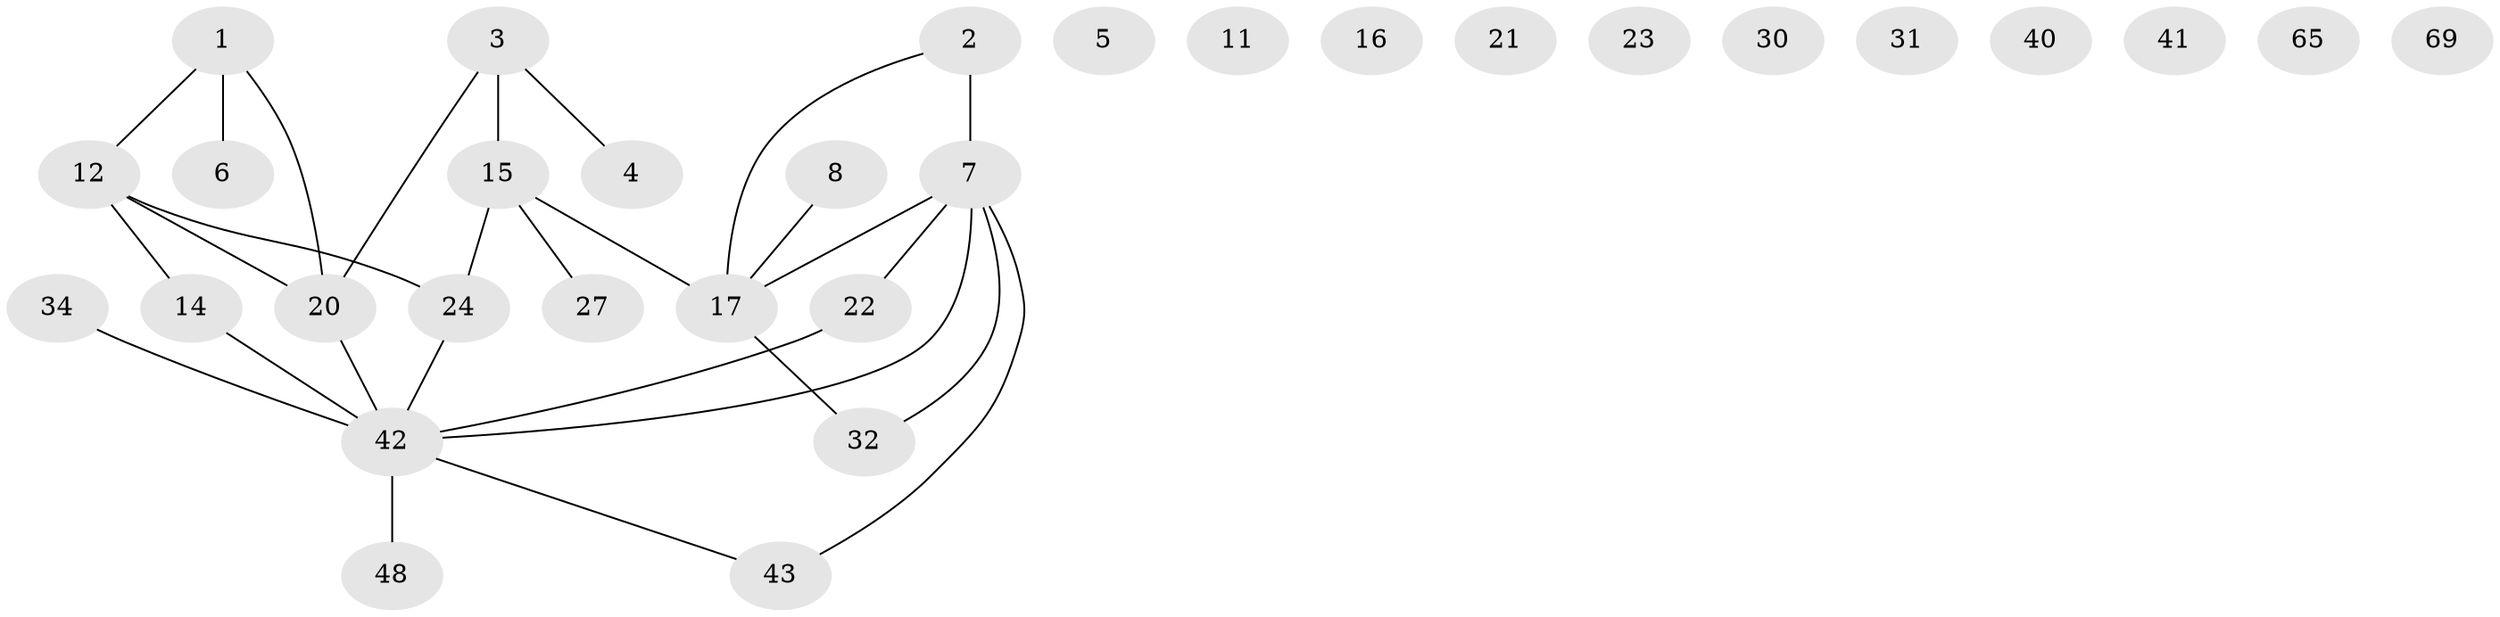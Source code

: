 // original degree distribution, {2: 0.2714285714285714, 3: 0.24285714285714285, 1: 0.22857142857142856, 0: 0.14285714285714285, 4: 0.08571428571428572, 6: 0.014285714285714285, 5: 0.014285714285714285}
// Generated by graph-tools (version 1.1) at 2025/16/03/04/25 18:16:28]
// undirected, 31 vertices, 28 edges
graph export_dot {
graph [start="1"]
  node [color=gray90,style=filled];
  1 [super="+60+49"];
  2 [super="+59+10"];
  3 [super="+33+25"];
  4;
  5;
  6 [super="+13+52+39"];
  7 [super="+28+9"];
  8;
  11;
  12 [super="+55+66"];
  14 [super="+58"];
  15 [super="+19"];
  16;
  17 [super="+18+38"];
  20 [super="+35+26"];
  21;
  22 [super="+70+29"];
  23;
  24 [super="+54+37"];
  27;
  30 [super="+62"];
  31;
  32 [super="+67"];
  34 [super="+61"];
  40;
  41;
  42 [super="+44+47"];
  43 [super="+57"];
  48;
  65;
  69;
  1 -- 6 [weight=2];
  1 -- 20;
  1 -- 12;
  2 -- 7 [weight=2];
  2 -- 17;
  3 -- 15;
  3 -- 4;
  3 -- 20;
  7 -- 32;
  7 -- 22;
  7 -- 42;
  7 -- 17;
  7 -- 43;
  8 -- 17;
  12 -- 14;
  12 -- 20;
  12 -- 24;
  14 -- 42;
  15 -- 24;
  15 -- 27;
  15 -- 17;
  17 -- 32;
  20 -- 42;
  22 -- 42;
  24 -- 42;
  34 -- 42 [weight=2];
  42 -- 48;
  42 -- 43;
}
